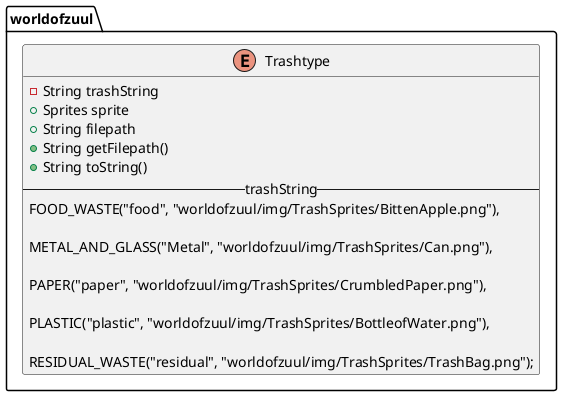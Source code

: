 @startuml
enum worldofzuul.Trashtype {
- String trashString
+ Sprites sprite
+ String filepath
+ String getFilepath()
+ String toString()
-- trashString--
FOOD_WASTE("food", "worldofzuul/img/TrashSprites/BittenApple.png"),

    METAL_AND_GLASS("Metal", "worldofzuul/img/TrashSprites/Can.png"),

    PAPER("paper", "worldofzuul/img/TrashSprites/CrumbledPaper.png"),

    PLASTIC("plastic", "worldofzuul/img/TrashSprites/BottleofWater.png"),

    RESIDUAL_WASTE("residual", "worldofzuul/img/TrashSprites/TrashBag.png");
}
@enduml